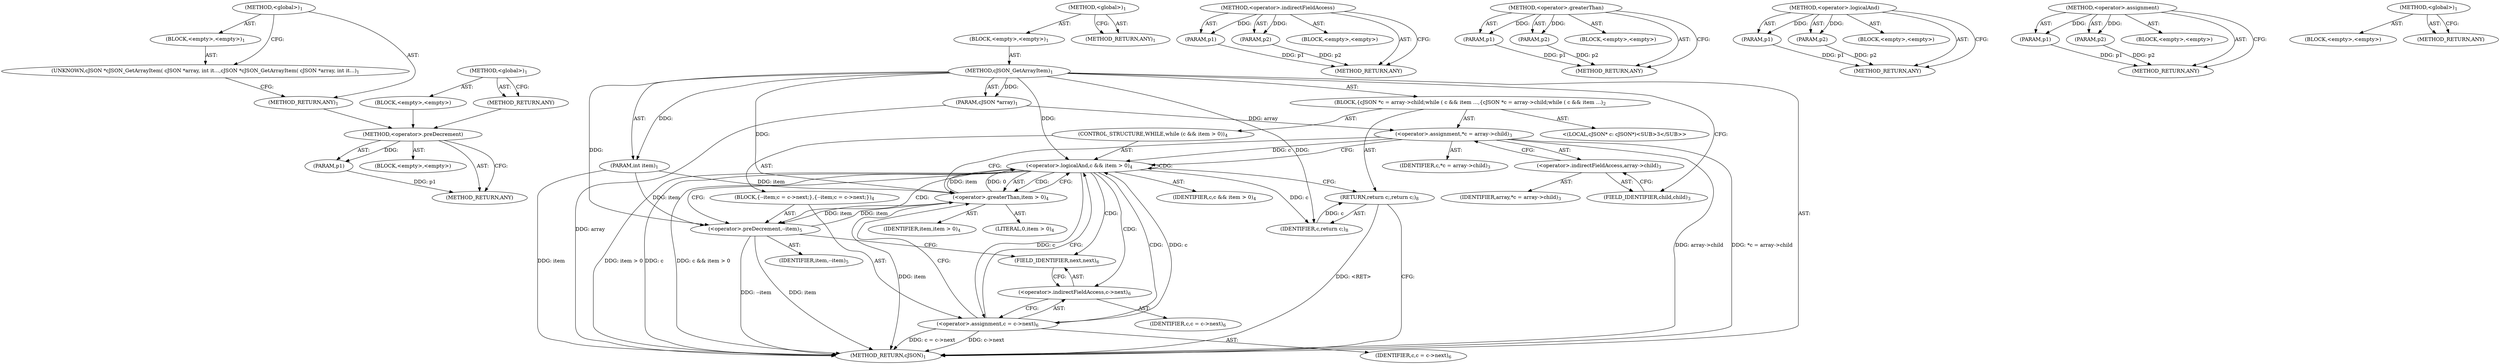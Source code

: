 digraph "&lt;global&gt;" {
vulnerable_75 [label=<(METHOD,&lt;operator&gt;.preDecrement)>];
vulnerable_76 [label=<(PARAM,p1)>];
vulnerable_77 [label=<(BLOCK,&lt;empty&gt;,&lt;empty&gt;)>];
vulnerable_78 [label=<(METHOD_RETURN,ANY)>];
vulnerable_6 [label=<(METHOD,&lt;global&gt;)<SUB>1</SUB>>];
vulnerable_7 [label=<(BLOCK,&lt;empty&gt;,&lt;empty&gt;)<SUB>1</SUB>>];
vulnerable_8 [label=<(METHOD,cJSON_GetArrayItem)<SUB>1</SUB>>];
vulnerable_9 [label=<(PARAM,cJSON *array)<SUB>1</SUB>>];
vulnerable_10 [label=<(PARAM,int item)<SUB>1</SUB>>];
vulnerable_11 [label=<(BLOCK,{
	cJSON *c = array-&gt;child;
	while ( c &amp;&amp; item ...,{
	cJSON *c = array-&gt;child;
	while ( c &amp;&amp; item ...)<SUB>2</SUB>>];
vulnerable_12 [label="<(LOCAL,cJSON* c: cJSON*)<SUB>3</SUB>>"];
vulnerable_13 [label=<(&lt;operator&gt;.assignment,*c = array-&gt;child)<SUB>3</SUB>>];
vulnerable_14 [label=<(IDENTIFIER,c,*c = array-&gt;child)<SUB>3</SUB>>];
vulnerable_15 [label=<(&lt;operator&gt;.indirectFieldAccess,array-&gt;child)<SUB>3</SUB>>];
vulnerable_16 [label=<(IDENTIFIER,array,*c = array-&gt;child)<SUB>3</SUB>>];
vulnerable_17 [label=<(FIELD_IDENTIFIER,child,child)<SUB>3</SUB>>];
vulnerable_18 [label=<(CONTROL_STRUCTURE,WHILE,while (c &amp;&amp; item &gt; 0))<SUB>4</SUB>>];
vulnerable_19 [label=<(&lt;operator&gt;.logicalAnd,c &amp;&amp; item &gt; 0)<SUB>4</SUB>>];
vulnerable_20 [label=<(IDENTIFIER,c,c &amp;&amp; item &gt; 0)<SUB>4</SUB>>];
vulnerable_21 [label=<(&lt;operator&gt;.greaterThan,item &gt; 0)<SUB>4</SUB>>];
vulnerable_22 [label=<(IDENTIFIER,item,item &gt; 0)<SUB>4</SUB>>];
vulnerable_23 [label=<(LITERAL,0,item &gt; 0)<SUB>4</SUB>>];
vulnerable_24 [label=<(BLOCK,{
		--item;
		c = c-&gt;next;
	},{
		--item;
		c = c-&gt;next;
	})<SUB>4</SUB>>];
vulnerable_25 [label=<(&lt;operator&gt;.preDecrement,--item)<SUB>5</SUB>>];
vulnerable_26 [label=<(IDENTIFIER,item,--item)<SUB>5</SUB>>];
vulnerable_27 [label=<(&lt;operator&gt;.assignment,c = c-&gt;next)<SUB>6</SUB>>];
vulnerable_28 [label=<(IDENTIFIER,c,c = c-&gt;next)<SUB>6</SUB>>];
vulnerable_29 [label=<(&lt;operator&gt;.indirectFieldAccess,c-&gt;next)<SUB>6</SUB>>];
vulnerable_30 [label=<(IDENTIFIER,c,c = c-&gt;next)<SUB>6</SUB>>];
vulnerable_31 [label=<(FIELD_IDENTIFIER,next,next)<SUB>6</SUB>>];
vulnerable_32 [label=<(RETURN,return c;,return c;)<SUB>8</SUB>>];
vulnerable_33 [label=<(IDENTIFIER,c,return c;)<SUB>8</SUB>>];
vulnerable_34 [label=<(METHOD_RETURN,cJSON)<SUB>1</SUB>>];
vulnerable_36 [label=<(METHOD_RETURN,ANY)<SUB>1</SUB>>];
vulnerable_60 [label=<(METHOD,&lt;operator&gt;.indirectFieldAccess)>];
vulnerable_61 [label=<(PARAM,p1)>];
vulnerable_62 [label=<(PARAM,p2)>];
vulnerable_63 [label=<(BLOCK,&lt;empty&gt;,&lt;empty&gt;)>];
vulnerable_64 [label=<(METHOD_RETURN,ANY)>];
vulnerable_70 [label=<(METHOD,&lt;operator&gt;.greaterThan)>];
vulnerable_71 [label=<(PARAM,p1)>];
vulnerable_72 [label=<(PARAM,p2)>];
vulnerable_73 [label=<(BLOCK,&lt;empty&gt;,&lt;empty&gt;)>];
vulnerable_74 [label=<(METHOD_RETURN,ANY)>];
vulnerable_65 [label=<(METHOD,&lt;operator&gt;.logicalAnd)>];
vulnerable_66 [label=<(PARAM,p1)>];
vulnerable_67 [label=<(PARAM,p2)>];
vulnerable_68 [label=<(BLOCK,&lt;empty&gt;,&lt;empty&gt;)>];
vulnerable_69 [label=<(METHOD_RETURN,ANY)>];
vulnerable_55 [label=<(METHOD,&lt;operator&gt;.assignment)>];
vulnerable_56 [label=<(PARAM,p1)>];
vulnerable_57 [label=<(PARAM,p2)>];
vulnerable_58 [label=<(BLOCK,&lt;empty&gt;,&lt;empty&gt;)>];
vulnerable_59 [label=<(METHOD_RETURN,ANY)>];
vulnerable_49 [label=<(METHOD,&lt;global&gt;)<SUB>1</SUB>>];
vulnerable_50 [label=<(BLOCK,&lt;empty&gt;,&lt;empty&gt;)>];
vulnerable_51 [label=<(METHOD_RETURN,ANY)>];
fixed_6 [label=<(METHOD,&lt;global&gt;)<SUB>1</SUB>>];
fixed_7 [label=<(BLOCK,&lt;empty&gt;,&lt;empty&gt;)<SUB>1</SUB>>];
fixed_8 [label=<(UNKNOWN,cJSON *cJSON_GetArrayItem( cJSON *array, int it...,cJSON *cJSON_GetArrayItem( cJSON *array, int it...)<SUB>1</SUB>>];
fixed_9 [label=<(METHOD_RETURN,ANY)<SUB>1</SUB>>];
fixed_14 [label=<(METHOD,&lt;global&gt;)<SUB>1</SUB>>];
fixed_15 [label=<(BLOCK,&lt;empty&gt;,&lt;empty&gt;)>];
fixed_16 [label=<(METHOD_RETURN,ANY)>];
vulnerable_75 -> vulnerable_76  [key=0, label="AST: "];
vulnerable_75 -> vulnerable_76  [key=1, label="DDG: "];
vulnerable_75 -> vulnerable_77  [key=0, label="AST: "];
vulnerable_75 -> vulnerable_78  [key=0, label="AST: "];
vulnerable_75 -> vulnerable_78  [key=1, label="CFG: "];
vulnerable_76 -> vulnerable_78  [key=0, label="DDG: p1"];
vulnerable_6 -> vulnerable_7  [key=0, label="AST: "];
vulnerable_6 -> vulnerable_36  [key=0, label="AST: "];
vulnerable_6 -> vulnerable_36  [key=1, label="CFG: "];
vulnerable_7 -> vulnerable_8  [key=0, label="AST: "];
vulnerable_8 -> vulnerable_9  [key=0, label="AST: "];
vulnerable_8 -> vulnerable_9  [key=1, label="DDG: "];
vulnerable_8 -> vulnerable_10  [key=0, label="AST: "];
vulnerable_8 -> vulnerable_10  [key=1, label="DDG: "];
vulnerable_8 -> vulnerable_11  [key=0, label="AST: "];
vulnerable_8 -> vulnerable_34  [key=0, label="AST: "];
vulnerable_8 -> vulnerable_17  [key=0, label="CFG: "];
vulnerable_8 -> vulnerable_33  [key=0, label="DDG: "];
vulnerable_8 -> vulnerable_19  [key=0, label="DDG: "];
vulnerable_8 -> vulnerable_21  [key=0, label="DDG: "];
vulnerable_8 -> vulnerable_25  [key=0, label="DDG: "];
vulnerable_9 -> vulnerable_34  [key=0, label="DDG: array"];
vulnerable_9 -> vulnerable_13  [key=0, label="DDG: array"];
vulnerable_10 -> vulnerable_34  [key=0, label="DDG: item"];
vulnerable_10 -> vulnerable_21  [key=0, label="DDG: item"];
vulnerable_10 -> vulnerable_25  [key=0, label="DDG: item"];
vulnerable_11 -> vulnerable_12  [key=0, label="AST: "];
vulnerable_11 -> vulnerable_13  [key=0, label="AST: "];
vulnerable_11 -> vulnerable_18  [key=0, label="AST: "];
vulnerable_11 -> vulnerable_32  [key=0, label="AST: "];
vulnerable_13 -> vulnerable_14  [key=0, label="AST: "];
vulnerable_13 -> vulnerable_15  [key=0, label="AST: "];
vulnerable_13 -> vulnerable_19  [key=0, label="CFG: "];
vulnerable_13 -> vulnerable_19  [key=1, label="DDG: c"];
vulnerable_13 -> vulnerable_21  [key=0, label="CFG: "];
vulnerable_13 -> vulnerable_34  [key=0, label="DDG: array-&gt;child"];
vulnerable_13 -> vulnerable_34  [key=1, label="DDG: *c = array-&gt;child"];
vulnerable_15 -> vulnerable_16  [key=0, label="AST: "];
vulnerable_15 -> vulnerable_17  [key=0, label="AST: "];
vulnerable_15 -> vulnerable_13  [key=0, label="CFG: "];
vulnerable_17 -> vulnerable_15  [key=0, label="CFG: "];
vulnerable_18 -> vulnerable_19  [key=0, label="AST: "];
vulnerable_18 -> vulnerable_24  [key=0, label="AST: "];
vulnerable_19 -> vulnerable_20  [key=0, label="AST: "];
vulnerable_19 -> vulnerable_21  [key=0, label="AST: "];
vulnerable_19 -> vulnerable_21  [key=1, label="CDG: "];
vulnerable_19 -> vulnerable_25  [key=0, label="CFG: "];
vulnerable_19 -> vulnerable_25  [key=1, label="CDG: "];
vulnerable_19 -> vulnerable_32  [key=0, label="CFG: "];
vulnerable_19 -> vulnerable_34  [key=0, label="DDG: c"];
vulnerable_19 -> vulnerable_34  [key=1, label="DDG: item &gt; 0"];
vulnerable_19 -> vulnerable_34  [key=2, label="DDG: c &amp;&amp; item &gt; 0"];
vulnerable_19 -> vulnerable_33  [key=0, label="DDG: c"];
vulnerable_19 -> vulnerable_27  [key=0, label="DDG: c"];
vulnerable_19 -> vulnerable_27  [key=1, label="CDG: "];
vulnerable_19 -> vulnerable_29  [key=0, label="CDG: "];
vulnerable_19 -> vulnerable_19  [key=0, label="CDG: "];
vulnerable_19 -> vulnerable_31  [key=0, label="CDG: "];
vulnerable_21 -> vulnerable_22  [key=0, label="AST: "];
vulnerable_21 -> vulnerable_23  [key=0, label="AST: "];
vulnerable_21 -> vulnerable_19  [key=0, label="CFG: "];
vulnerable_21 -> vulnerable_19  [key=1, label="DDG: item"];
vulnerable_21 -> vulnerable_19  [key=2, label="DDG: 0"];
vulnerable_21 -> vulnerable_34  [key=0, label="DDG: item"];
vulnerable_21 -> vulnerable_25  [key=0, label="DDG: item"];
vulnerable_24 -> vulnerable_25  [key=0, label="AST: "];
vulnerable_24 -> vulnerable_27  [key=0, label="AST: "];
vulnerable_25 -> vulnerable_26  [key=0, label="AST: "];
vulnerable_25 -> vulnerable_31  [key=0, label="CFG: "];
vulnerable_25 -> vulnerable_34  [key=0, label="DDG: item"];
vulnerable_25 -> vulnerable_34  [key=1, label="DDG: --item"];
vulnerable_25 -> vulnerable_21  [key=0, label="DDG: item"];
vulnerable_27 -> vulnerable_28  [key=0, label="AST: "];
vulnerable_27 -> vulnerable_29  [key=0, label="AST: "];
vulnerable_27 -> vulnerable_19  [key=0, label="CFG: "];
vulnerable_27 -> vulnerable_19  [key=1, label="DDG: c"];
vulnerable_27 -> vulnerable_21  [key=0, label="CFG: "];
vulnerable_27 -> vulnerable_34  [key=0, label="DDG: c-&gt;next"];
vulnerable_27 -> vulnerable_34  [key=1, label="DDG: c = c-&gt;next"];
vulnerable_29 -> vulnerable_30  [key=0, label="AST: "];
vulnerable_29 -> vulnerable_31  [key=0, label="AST: "];
vulnerable_29 -> vulnerable_27  [key=0, label="CFG: "];
vulnerable_31 -> vulnerable_29  [key=0, label="CFG: "];
vulnerable_32 -> vulnerable_33  [key=0, label="AST: "];
vulnerable_32 -> vulnerable_34  [key=0, label="CFG: "];
vulnerable_32 -> vulnerable_34  [key=1, label="DDG: &lt;RET&gt;"];
vulnerable_33 -> vulnerable_32  [key=0, label="DDG: c"];
vulnerable_60 -> vulnerable_61  [key=0, label="AST: "];
vulnerable_60 -> vulnerable_61  [key=1, label="DDG: "];
vulnerable_60 -> vulnerable_63  [key=0, label="AST: "];
vulnerable_60 -> vulnerable_62  [key=0, label="AST: "];
vulnerable_60 -> vulnerable_62  [key=1, label="DDG: "];
vulnerable_60 -> vulnerable_64  [key=0, label="AST: "];
vulnerable_60 -> vulnerable_64  [key=1, label="CFG: "];
vulnerable_61 -> vulnerable_64  [key=0, label="DDG: p1"];
vulnerable_62 -> vulnerable_64  [key=0, label="DDG: p2"];
vulnerable_70 -> vulnerable_71  [key=0, label="AST: "];
vulnerable_70 -> vulnerable_71  [key=1, label="DDG: "];
vulnerable_70 -> vulnerable_73  [key=0, label="AST: "];
vulnerable_70 -> vulnerable_72  [key=0, label="AST: "];
vulnerable_70 -> vulnerable_72  [key=1, label="DDG: "];
vulnerable_70 -> vulnerable_74  [key=0, label="AST: "];
vulnerable_70 -> vulnerable_74  [key=1, label="CFG: "];
vulnerable_71 -> vulnerable_74  [key=0, label="DDG: p1"];
vulnerable_72 -> vulnerable_74  [key=0, label="DDG: p2"];
vulnerable_65 -> vulnerable_66  [key=0, label="AST: "];
vulnerable_65 -> vulnerable_66  [key=1, label="DDG: "];
vulnerable_65 -> vulnerable_68  [key=0, label="AST: "];
vulnerable_65 -> vulnerable_67  [key=0, label="AST: "];
vulnerable_65 -> vulnerable_67  [key=1, label="DDG: "];
vulnerable_65 -> vulnerable_69  [key=0, label="AST: "];
vulnerable_65 -> vulnerable_69  [key=1, label="CFG: "];
vulnerable_66 -> vulnerable_69  [key=0, label="DDG: p1"];
vulnerable_67 -> vulnerable_69  [key=0, label="DDG: p2"];
vulnerable_55 -> vulnerable_56  [key=0, label="AST: "];
vulnerable_55 -> vulnerable_56  [key=1, label="DDG: "];
vulnerable_55 -> vulnerable_58  [key=0, label="AST: "];
vulnerable_55 -> vulnerable_57  [key=0, label="AST: "];
vulnerable_55 -> vulnerable_57  [key=1, label="DDG: "];
vulnerable_55 -> vulnerable_59  [key=0, label="AST: "];
vulnerable_55 -> vulnerable_59  [key=1, label="CFG: "];
vulnerable_56 -> vulnerable_59  [key=0, label="DDG: p1"];
vulnerable_57 -> vulnerable_59  [key=0, label="DDG: p2"];
vulnerable_49 -> vulnerable_50  [key=0, label="AST: "];
vulnerable_49 -> vulnerable_51  [key=0, label="AST: "];
vulnerable_49 -> vulnerable_51  [key=1, label="CFG: "];
fixed_6 -> fixed_7  [key=0, label="AST: "];
fixed_6 -> fixed_9  [key=0, label="AST: "];
fixed_6 -> fixed_8  [key=0, label="CFG: "];
fixed_7 -> fixed_8  [key=0, label="AST: "];
fixed_8 -> fixed_9  [key=0, label="CFG: "];
fixed_9 -> vulnerable_75  [key=0];
fixed_14 -> fixed_15  [key=0, label="AST: "];
fixed_14 -> fixed_16  [key=0, label="AST: "];
fixed_14 -> fixed_16  [key=1, label="CFG: "];
fixed_15 -> vulnerable_75  [key=0];
fixed_16 -> vulnerable_75  [key=0];
}
